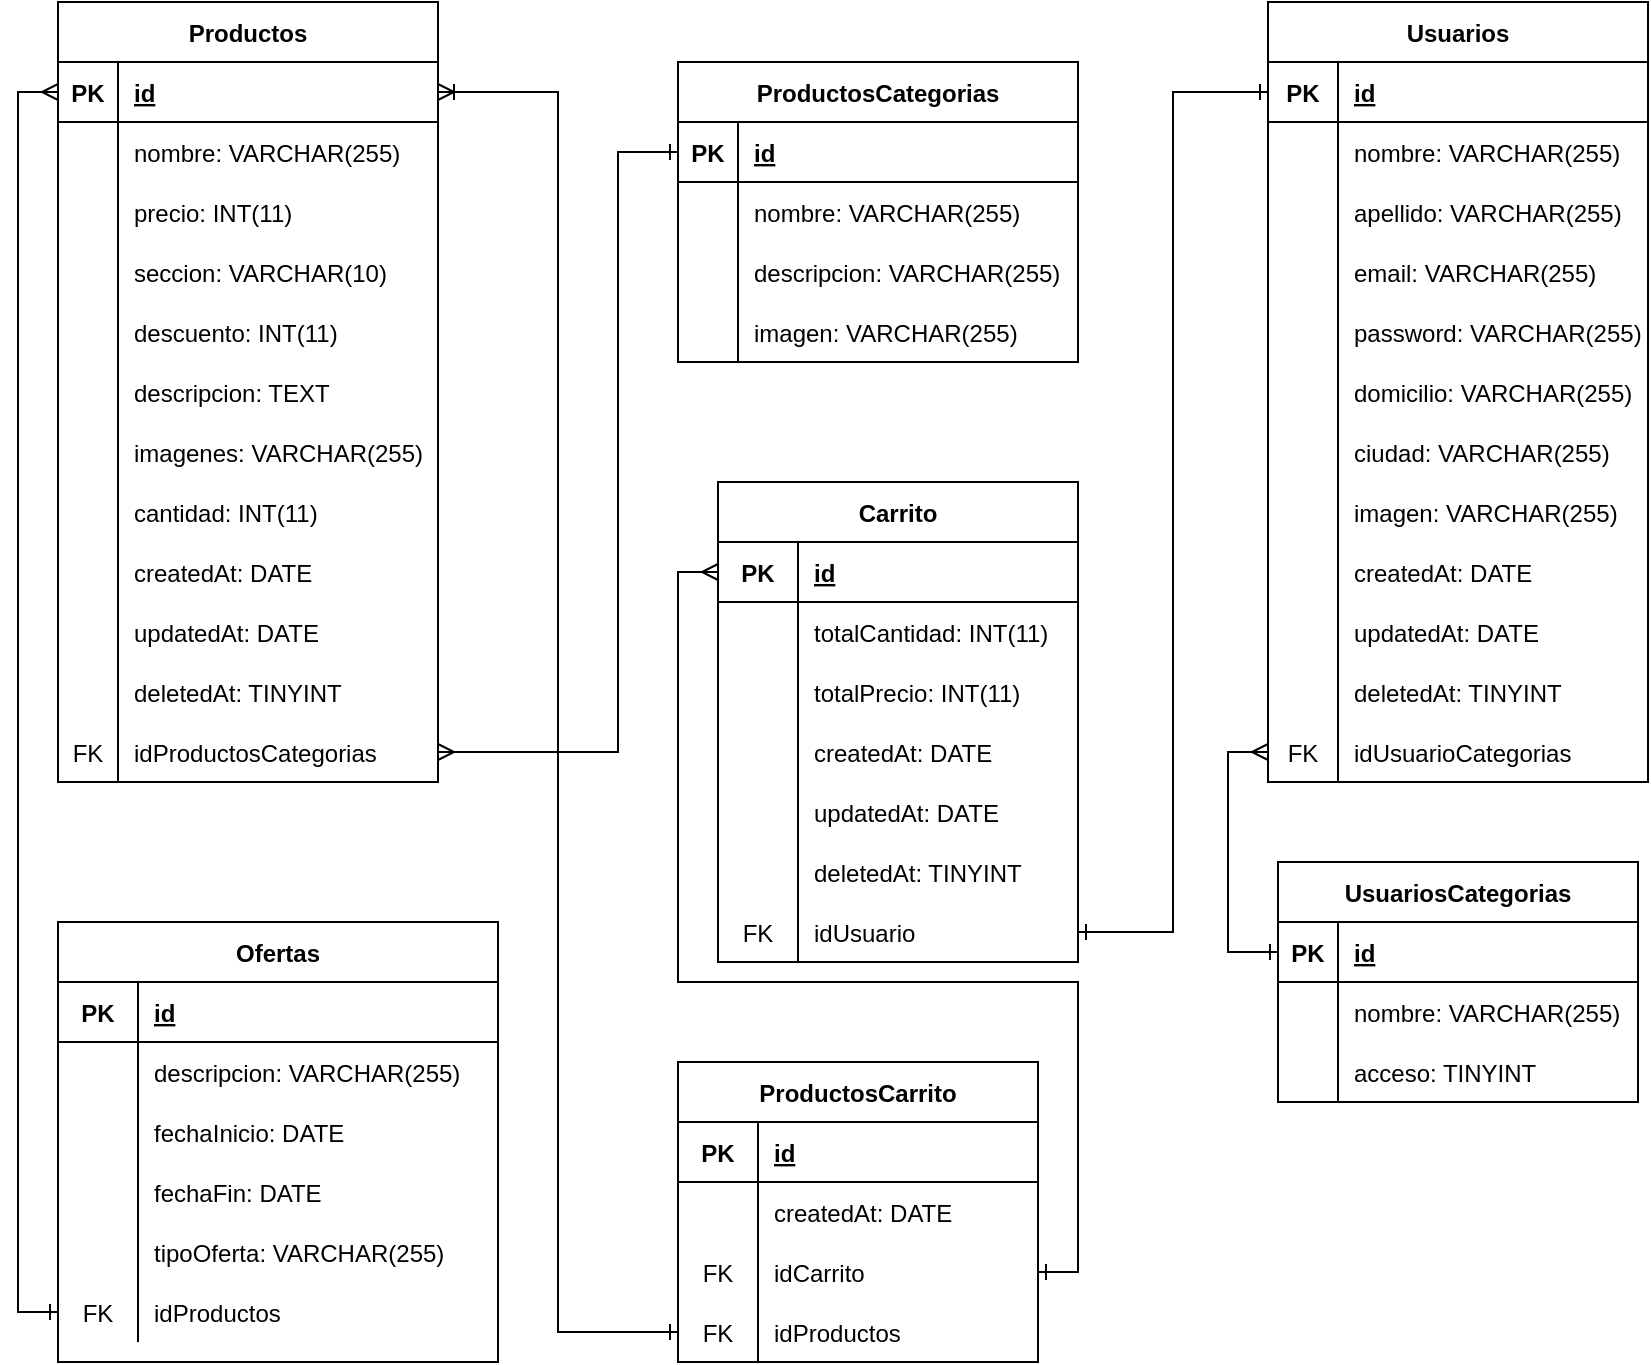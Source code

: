 <mxfile version="20.2.3" type="device"><diagram id="gtj69Z-pj6EicVUMoGNV" name="Página-1"><mxGraphModel dx="1908" dy="685" grid="1" gridSize="10" guides="1" tooltips="1" connect="1" arrows="1" fold="1" page="1" pageScale="1" pageWidth="827" pageHeight="1169" math="0" shadow="0"><root><mxCell id="0"/><mxCell id="1" parent="0"/><mxCell id="QYZFWqauHz_T9P_mpA5C-23" value="UsuariosCategorias" style="shape=table;startSize=30;container=1;collapsible=1;childLayout=tableLayout;fixedRows=1;rowLines=0;fontStyle=1;align=center;resizeLast=1;" parent="1" vertex="1"><mxGeometry x="500" y="530" width="180" height="120" as="geometry"><mxRectangle x="510" y="530" width="130" height="30" as="alternateBounds"/></mxGeometry></mxCell><mxCell id="QYZFWqauHz_T9P_mpA5C-24" value="" style="shape=tableRow;horizontal=0;startSize=0;swimlaneHead=0;swimlaneBody=0;fillColor=none;collapsible=0;dropTarget=0;points=[[0,0.5],[1,0.5]];portConstraint=eastwest;top=0;left=0;right=0;bottom=1;" parent="QYZFWqauHz_T9P_mpA5C-23" vertex="1"><mxGeometry y="30" width="180" height="30" as="geometry"/></mxCell><mxCell id="QYZFWqauHz_T9P_mpA5C-25" value="PK" style="shape=partialRectangle;connectable=0;fillColor=none;top=0;left=0;bottom=0;right=0;fontStyle=1;overflow=hidden;" parent="QYZFWqauHz_T9P_mpA5C-24" vertex="1"><mxGeometry width="30" height="30" as="geometry"><mxRectangle width="30" height="30" as="alternateBounds"/></mxGeometry></mxCell><mxCell id="QYZFWqauHz_T9P_mpA5C-26" value="id" style="shape=partialRectangle;connectable=0;fillColor=none;top=0;left=0;bottom=0;right=0;align=left;spacingLeft=6;fontStyle=5;overflow=hidden;" parent="QYZFWqauHz_T9P_mpA5C-24" vertex="1"><mxGeometry x="30" width="150" height="30" as="geometry"><mxRectangle width="150" height="30" as="alternateBounds"/></mxGeometry></mxCell><mxCell id="QYZFWqauHz_T9P_mpA5C-27" value="" style="shape=tableRow;horizontal=0;startSize=0;swimlaneHead=0;swimlaneBody=0;fillColor=none;collapsible=0;dropTarget=0;points=[[0,0.5],[1,0.5]];portConstraint=eastwest;top=0;left=0;right=0;bottom=0;" parent="QYZFWqauHz_T9P_mpA5C-23" vertex="1"><mxGeometry y="60" width="180" height="30" as="geometry"/></mxCell><mxCell id="QYZFWqauHz_T9P_mpA5C-28" value="" style="shape=partialRectangle;connectable=0;fillColor=none;top=0;left=0;bottom=0;right=0;editable=1;overflow=hidden;" parent="QYZFWqauHz_T9P_mpA5C-27" vertex="1"><mxGeometry width="30" height="30" as="geometry"><mxRectangle width="30" height="30" as="alternateBounds"/></mxGeometry></mxCell><mxCell id="QYZFWqauHz_T9P_mpA5C-29" value="nombre: VARCHAR(255)" style="shape=partialRectangle;connectable=0;fillColor=none;top=0;left=0;bottom=0;right=0;align=left;spacingLeft=6;overflow=hidden;" parent="QYZFWqauHz_T9P_mpA5C-27" vertex="1"><mxGeometry x="30" width="150" height="30" as="geometry"><mxRectangle width="150" height="30" as="alternateBounds"/></mxGeometry></mxCell><mxCell id="QYZFWqauHz_T9P_mpA5C-30" value="" style="shape=tableRow;horizontal=0;startSize=0;swimlaneHead=0;swimlaneBody=0;fillColor=none;collapsible=0;dropTarget=0;points=[[0,0.5],[1,0.5]];portConstraint=eastwest;top=0;left=0;right=0;bottom=0;" parent="QYZFWqauHz_T9P_mpA5C-23" vertex="1"><mxGeometry y="90" width="180" height="30" as="geometry"/></mxCell><mxCell id="QYZFWqauHz_T9P_mpA5C-31" value="" style="shape=partialRectangle;connectable=0;fillColor=none;top=0;left=0;bottom=0;right=0;editable=1;overflow=hidden;" parent="QYZFWqauHz_T9P_mpA5C-30" vertex="1"><mxGeometry width="30" height="30" as="geometry"><mxRectangle width="30" height="30" as="alternateBounds"/></mxGeometry></mxCell><mxCell id="QYZFWqauHz_T9P_mpA5C-32" value="acceso: TINYINT" style="shape=partialRectangle;connectable=0;fillColor=none;top=0;left=0;bottom=0;right=0;align=left;spacingLeft=6;overflow=hidden;" parent="QYZFWqauHz_T9P_mpA5C-30" vertex="1"><mxGeometry x="30" width="150" height="30" as="geometry"><mxRectangle width="150" height="30" as="alternateBounds"/></mxGeometry></mxCell><mxCell id="QYZFWqauHz_T9P_mpA5C-39" value="Usuarios" style="shape=table;startSize=30;container=1;collapsible=1;childLayout=tableLayout;fixedRows=1;rowLines=0;fontStyle=1;align=center;resizeLast=1;" parent="1" vertex="1"><mxGeometry x="495" y="100" width="190" height="390" as="geometry"/></mxCell><mxCell id="QYZFWqauHz_T9P_mpA5C-40" value="" style="shape=tableRow;horizontal=0;startSize=0;swimlaneHead=0;swimlaneBody=0;fillColor=none;collapsible=0;dropTarget=0;points=[[0,0.5],[1,0.5]];portConstraint=eastwest;top=0;left=0;right=0;bottom=1;" parent="QYZFWqauHz_T9P_mpA5C-39" vertex="1"><mxGeometry y="30" width="190" height="30" as="geometry"/></mxCell><mxCell id="QYZFWqauHz_T9P_mpA5C-41" value="PK" style="shape=partialRectangle;connectable=0;fillColor=none;top=0;left=0;bottom=0;right=0;fontStyle=1;overflow=hidden;" parent="QYZFWqauHz_T9P_mpA5C-40" vertex="1"><mxGeometry width="35" height="30" as="geometry"><mxRectangle width="35" height="30" as="alternateBounds"/></mxGeometry></mxCell><mxCell id="QYZFWqauHz_T9P_mpA5C-42" value="id" style="shape=partialRectangle;connectable=0;fillColor=none;top=0;left=0;bottom=0;right=0;align=left;spacingLeft=6;fontStyle=5;overflow=hidden;" parent="QYZFWqauHz_T9P_mpA5C-40" vertex="1"><mxGeometry x="35" width="155" height="30" as="geometry"><mxRectangle width="155" height="30" as="alternateBounds"/></mxGeometry></mxCell><mxCell id="QYZFWqauHz_T9P_mpA5C-43" value="" style="shape=tableRow;horizontal=0;startSize=0;swimlaneHead=0;swimlaneBody=0;fillColor=none;collapsible=0;dropTarget=0;points=[[0,0.5],[1,0.5]];portConstraint=eastwest;top=0;left=0;right=0;bottom=0;" parent="QYZFWqauHz_T9P_mpA5C-39" vertex="1"><mxGeometry y="60" width="190" height="30" as="geometry"/></mxCell><mxCell id="QYZFWqauHz_T9P_mpA5C-44" value="" style="shape=partialRectangle;connectable=0;fillColor=none;top=0;left=0;bottom=0;right=0;editable=1;overflow=hidden;" parent="QYZFWqauHz_T9P_mpA5C-43" vertex="1"><mxGeometry width="35" height="30" as="geometry"><mxRectangle width="35" height="30" as="alternateBounds"/></mxGeometry></mxCell><mxCell id="QYZFWqauHz_T9P_mpA5C-45" value="nombre: VARCHAR(255)" style="shape=partialRectangle;connectable=0;fillColor=none;top=0;left=0;bottom=0;right=0;align=left;spacingLeft=6;overflow=hidden;" parent="QYZFWqauHz_T9P_mpA5C-43" vertex="1"><mxGeometry x="35" width="155" height="30" as="geometry"><mxRectangle width="155" height="30" as="alternateBounds"/></mxGeometry></mxCell><mxCell id="owIjx3DKC5HGUnNItGBM-20" style="shape=tableRow;horizontal=0;startSize=0;swimlaneHead=0;swimlaneBody=0;fillColor=none;collapsible=0;dropTarget=0;points=[[0,0.5],[1,0.5]];portConstraint=eastwest;top=0;left=0;right=0;bottom=0;" parent="QYZFWqauHz_T9P_mpA5C-39" vertex="1"><mxGeometry y="90" width="190" height="30" as="geometry"/></mxCell><mxCell id="owIjx3DKC5HGUnNItGBM-21" value="" style="shape=partialRectangle;connectable=0;fillColor=none;top=0;left=0;bottom=0;right=0;editable=1;overflow=hidden;" parent="owIjx3DKC5HGUnNItGBM-20" vertex="1"><mxGeometry width="35" height="30" as="geometry"><mxRectangle width="35" height="30" as="alternateBounds"/></mxGeometry></mxCell><mxCell id="owIjx3DKC5HGUnNItGBM-22" value="apellido: VARCHAR(255)" style="shape=partialRectangle;connectable=0;fillColor=none;top=0;left=0;bottom=0;right=0;align=left;spacingLeft=6;overflow=hidden;" parent="owIjx3DKC5HGUnNItGBM-20" vertex="1"><mxGeometry x="35" width="155" height="30" as="geometry"><mxRectangle width="155" height="30" as="alternateBounds"/></mxGeometry></mxCell><mxCell id="QYZFWqauHz_T9P_mpA5C-49" value="" style="shape=tableRow;horizontal=0;startSize=0;swimlaneHead=0;swimlaneBody=0;fillColor=none;collapsible=0;dropTarget=0;points=[[0,0.5],[1,0.5]];portConstraint=eastwest;top=0;left=0;right=0;bottom=0;" parent="QYZFWqauHz_T9P_mpA5C-39" vertex="1"><mxGeometry y="120" width="190" height="30" as="geometry"/></mxCell><mxCell id="QYZFWqauHz_T9P_mpA5C-50" value="" style="shape=partialRectangle;connectable=0;fillColor=none;top=0;left=0;bottom=0;right=0;editable=1;overflow=hidden;" parent="QYZFWqauHz_T9P_mpA5C-49" vertex="1"><mxGeometry width="35" height="30" as="geometry"><mxRectangle width="35" height="30" as="alternateBounds"/></mxGeometry></mxCell><mxCell id="QYZFWqauHz_T9P_mpA5C-51" value="email: VARCHAR(255)" style="shape=partialRectangle;connectable=0;fillColor=none;top=0;left=0;bottom=0;right=0;align=left;spacingLeft=6;overflow=hidden;" parent="QYZFWqauHz_T9P_mpA5C-49" vertex="1"><mxGeometry x="35" width="155" height="30" as="geometry"><mxRectangle width="155" height="30" as="alternateBounds"/></mxGeometry></mxCell><mxCell id="QYZFWqauHz_T9P_mpA5C-59" value="" style="shape=tableRow;horizontal=0;startSize=0;swimlaneHead=0;swimlaneBody=0;fillColor=none;collapsible=0;dropTarget=0;points=[[0,0.5],[1,0.5]];portConstraint=eastwest;top=0;left=0;right=0;bottom=0;" parent="QYZFWqauHz_T9P_mpA5C-39" vertex="1"><mxGeometry y="150" width="190" height="30" as="geometry"/></mxCell><mxCell id="QYZFWqauHz_T9P_mpA5C-60" value="" style="shape=partialRectangle;connectable=0;fillColor=none;top=0;left=0;bottom=0;right=0;editable=1;overflow=hidden;" parent="QYZFWqauHz_T9P_mpA5C-59" vertex="1"><mxGeometry width="35" height="30" as="geometry"><mxRectangle width="35" height="30" as="alternateBounds"/></mxGeometry></mxCell><mxCell id="QYZFWqauHz_T9P_mpA5C-61" value="password: VARCHAR(255)" style="shape=partialRectangle;connectable=0;fillColor=none;top=0;left=0;bottom=0;right=0;align=left;spacingLeft=6;overflow=hidden;" parent="QYZFWqauHz_T9P_mpA5C-59" vertex="1"><mxGeometry x="35" width="155" height="30" as="geometry"><mxRectangle width="155" height="30" as="alternateBounds"/></mxGeometry></mxCell><mxCell id="QYZFWqauHz_T9P_mpA5C-52" style="shape=tableRow;horizontal=0;startSize=0;swimlaneHead=0;swimlaneBody=0;fillColor=none;collapsible=0;dropTarget=0;points=[[0,0.5],[1,0.5]];portConstraint=eastwest;top=0;left=0;right=0;bottom=0;" parent="QYZFWqauHz_T9P_mpA5C-39" vertex="1"><mxGeometry y="180" width="190" height="30" as="geometry"/></mxCell><mxCell id="QYZFWqauHz_T9P_mpA5C-53" value="" style="shape=partialRectangle;connectable=0;fillColor=none;top=0;left=0;bottom=0;right=0;editable=1;overflow=hidden;" parent="QYZFWqauHz_T9P_mpA5C-52" vertex="1"><mxGeometry width="35" height="30" as="geometry"><mxRectangle width="35" height="30" as="alternateBounds"/></mxGeometry></mxCell><mxCell id="QYZFWqauHz_T9P_mpA5C-54" value="domicilio: VARCHAR(255)" style="shape=partialRectangle;connectable=0;fillColor=none;top=0;left=0;bottom=0;right=0;align=left;spacingLeft=6;overflow=hidden;" parent="QYZFWqauHz_T9P_mpA5C-52" vertex="1"><mxGeometry x="35" width="155" height="30" as="geometry"><mxRectangle width="155" height="30" as="alternateBounds"/></mxGeometry></mxCell><mxCell id="QYZFWqauHz_T9P_mpA5C-55" value="" style="shape=tableRow;horizontal=0;startSize=0;swimlaneHead=0;swimlaneBody=0;fillColor=none;collapsible=0;dropTarget=0;points=[[0,0.5],[1,0.5]];portConstraint=eastwest;top=0;left=0;right=0;bottom=0;" parent="QYZFWqauHz_T9P_mpA5C-39" vertex="1"><mxGeometry y="210" width="190" height="30" as="geometry"/></mxCell><mxCell id="QYZFWqauHz_T9P_mpA5C-56" value="" style="shape=partialRectangle;connectable=0;fillColor=none;top=0;left=0;bottom=0;right=0;editable=1;overflow=hidden;" parent="QYZFWqauHz_T9P_mpA5C-55" vertex="1"><mxGeometry width="35" height="30" as="geometry"><mxRectangle width="35" height="30" as="alternateBounds"/></mxGeometry></mxCell><mxCell id="QYZFWqauHz_T9P_mpA5C-57" value="ciudad: VARCHAR(255)" style="shape=partialRectangle;connectable=0;fillColor=none;top=0;left=0;bottom=0;right=0;align=left;spacingLeft=6;overflow=hidden;" parent="QYZFWqauHz_T9P_mpA5C-55" vertex="1"><mxGeometry x="35" width="155" height="30" as="geometry"><mxRectangle width="155" height="30" as="alternateBounds"/></mxGeometry></mxCell><mxCell id="QYZFWqauHz_T9P_mpA5C-87" value="" style="shape=tableRow;horizontal=0;startSize=0;swimlaneHead=0;swimlaneBody=0;fillColor=none;collapsible=0;dropTarget=0;points=[[0,0.5],[1,0.5]];portConstraint=eastwest;top=0;left=0;right=0;bottom=0;" parent="QYZFWqauHz_T9P_mpA5C-39" vertex="1"><mxGeometry y="240" width="190" height="30" as="geometry"/></mxCell><mxCell id="QYZFWqauHz_T9P_mpA5C-88" value="" style="shape=partialRectangle;connectable=0;fillColor=none;top=0;left=0;bottom=0;right=0;editable=1;overflow=hidden;" parent="QYZFWqauHz_T9P_mpA5C-87" vertex="1"><mxGeometry width="35" height="30" as="geometry"><mxRectangle width="35" height="30" as="alternateBounds"/></mxGeometry></mxCell><mxCell id="QYZFWqauHz_T9P_mpA5C-89" value="imagen: VARCHAR(255)" style="shape=partialRectangle;connectable=0;fillColor=none;top=0;left=0;bottom=0;right=0;align=left;spacingLeft=6;overflow=hidden;" parent="QYZFWqauHz_T9P_mpA5C-87" vertex="1"><mxGeometry x="35" width="155" height="30" as="geometry"><mxRectangle width="155" height="30" as="alternateBounds"/></mxGeometry></mxCell><mxCell id="QYZFWqauHz_T9P_mpA5C-183" value="" style="shape=tableRow;horizontal=0;startSize=0;swimlaneHead=0;swimlaneBody=0;fillColor=none;collapsible=0;dropTarget=0;points=[[0,0.5],[1,0.5]];portConstraint=eastwest;top=0;left=0;right=0;bottom=0;" parent="QYZFWqauHz_T9P_mpA5C-39" vertex="1"><mxGeometry y="270" width="190" height="30" as="geometry"/></mxCell><mxCell id="QYZFWqauHz_T9P_mpA5C-184" value="" style="shape=partialRectangle;connectable=0;fillColor=none;top=0;left=0;bottom=0;right=0;editable=1;overflow=hidden;" parent="QYZFWqauHz_T9P_mpA5C-183" vertex="1"><mxGeometry width="35" height="30" as="geometry"><mxRectangle width="35" height="30" as="alternateBounds"/></mxGeometry></mxCell><mxCell id="QYZFWqauHz_T9P_mpA5C-185" value="createdAt: DATE" style="shape=partialRectangle;connectable=0;fillColor=none;top=0;left=0;bottom=0;right=0;align=left;spacingLeft=6;overflow=hidden;" parent="QYZFWqauHz_T9P_mpA5C-183" vertex="1"><mxGeometry x="35" width="155" height="30" as="geometry"><mxRectangle width="155" height="30" as="alternateBounds"/></mxGeometry></mxCell><mxCell id="QYZFWqauHz_T9P_mpA5C-46" value="" style="shape=tableRow;horizontal=0;startSize=0;swimlaneHead=0;swimlaneBody=0;fillColor=none;collapsible=0;dropTarget=0;points=[[0,0.5],[1,0.5]];portConstraint=eastwest;top=0;left=0;right=0;bottom=0;" parent="QYZFWqauHz_T9P_mpA5C-39" vertex="1"><mxGeometry y="300" width="190" height="30" as="geometry"/></mxCell><mxCell id="QYZFWqauHz_T9P_mpA5C-47" value="" style="shape=partialRectangle;connectable=0;fillColor=none;top=0;left=0;bottom=0;right=0;editable=1;overflow=hidden;" parent="QYZFWqauHz_T9P_mpA5C-46" vertex="1"><mxGeometry width="35" height="30" as="geometry"><mxRectangle width="35" height="30" as="alternateBounds"/></mxGeometry></mxCell><mxCell id="QYZFWqauHz_T9P_mpA5C-48" value="updatedAt: DATE" style="shape=partialRectangle;connectable=0;fillColor=none;top=0;left=0;bottom=0;right=0;align=left;spacingLeft=6;overflow=hidden;" parent="QYZFWqauHz_T9P_mpA5C-46" vertex="1"><mxGeometry x="35" width="155" height="30" as="geometry"><mxRectangle width="155" height="30" as="alternateBounds"/></mxGeometry></mxCell><mxCell id="oIWqPpdLpm-LmRK1Io5Y-7" style="shape=tableRow;horizontal=0;startSize=0;swimlaneHead=0;swimlaneBody=0;fillColor=none;collapsible=0;dropTarget=0;points=[[0,0.5],[1,0.5]];portConstraint=eastwest;top=0;left=0;right=0;bottom=0;" parent="QYZFWqauHz_T9P_mpA5C-39" vertex="1"><mxGeometry y="330" width="190" height="30" as="geometry"/></mxCell><mxCell id="oIWqPpdLpm-LmRK1Io5Y-8" style="shape=partialRectangle;connectable=0;fillColor=none;top=0;left=0;bottom=0;right=0;editable=1;overflow=hidden;" parent="oIWqPpdLpm-LmRK1Io5Y-7" vertex="1"><mxGeometry width="35" height="30" as="geometry"><mxRectangle width="35" height="30" as="alternateBounds"/></mxGeometry></mxCell><mxCell id="oIWqPpdLpm-LmRK1Io5Y-9" value="deletedAt: TINYINT" style="shape=partialRectangle;connectable=0;fillColor=none;top=0;left=0;bottom=0;right=0;align=left;spacingLeft=6;overflow=hidden;" parent="oIWqPpdLpm-LmRK1Io5Y-7" vertex="1"><mxGeometry x="35" width="155" height="30" as="geometry"><mxRectangle width="155" height="30" as="alternateBounds"/></mxGeometry></mxCell><mxCell id="O5eRyMmGJAWTT_ZZqdLE-10" value="" style="shape=tableRow;horizontal=0;startSize=0;swimlaneHead=0;swimlaneBody=0;fillColor=none;collapsible=0;dropTarget=0;points=[[0,0.5],[1,0.5]];portConstraint=eastwest;top=0;left=0;right=0;bottom=0;" parent="QYZFWqauHz_T9P_mpA5C-39" vertex="1"><mxGeometry y="360" width="190" height="30" as="geometry"/></mxCell><mxCell id="O5eRyMmGJAWTT_ZZqdLE-11" value="FK" style="shape=partialRectangle;connectable=0;fillColor=none;top=0;left=0;bottom=0;right=0;editable=1;overflow=hidden;" parent="O5eRyMmGJAWTT_ZZqdLE-10" vertex="1"><mxGeometry width="35" height="30" as="geometry"><mxRectangle width="35" height="30" as="alternateBounds"/></mxGeometry></mxCell><mxCell id="O5eRyMmGJAWTT_ZZqdLE-12" value="idUsuarioCategorias" style="shape=partialRectangle;connectable=0;fillColor=none;top=0;left=0;bottom=0;right=0;align=left;spacingLeft=6;overflow=hidden;" parent="O5eRyMmGJAWTT_ZZqdLE-10" vertex="1"><mxGeometry x="35" width="155" height="30" as="geometry"><mxRectangle width="155" height="30" as="alternateBounds"/></mxGeometry></mxCell><mxCell id="QYZFWqauHz_T9P_mpA5C-90" value="Productos" style="shape=table;startSize=30;container=1;collapsible=1;childLayout=tableLayout;fixedRows=1;rowLines=0;fontStyle=1;align=center;resizeLast=1;" parent="1" vertex="1"><mxGeometry x="-110" y="100" width="190" height="390" as="geometry"/></mxCell><mxCell id="QYZFWqauHz_T9P_mpA5C-91" value="" style="shape=tableRow;horizontal=0;startSize=0;swimlaneHead=0;swimlaneBody=0;fillColor=none;collapsible=0;dropTarget=0;points=[[0,0.5],[1,0.5]];portConstraint=eastwest;top=0;left=0;right=0;bottom=1;" parent="QYZFWqauHz_T9P_mpA5C-90" vertex="1"><mxGeometry y="30" width="190" height="30" as="geometry"/></mxCell><mxCell id="QYZFWqauHz_T9P_mpA5C-92" value="PK" style="shape=partialRectangle;connectable=0;fillColor=none;top=0;left=0;bottom=0;right=0;fontStyle=1;overflow=hidden;" parent="QYZFWqauHz_T9P_mpA5C-91" vertex="1"><mxGeometry width="30" height="30" as="geometry"><mxRectangle width="30" height="30" as="alternateBounds"/></mxGeometry></mxCell><mxCell id="QYZFWqauHz_T9P_mpA5C-93" value="id" style="shape=partialRectangle;connectable=0;fillColor=none;top=0;left=0;bottom=0;right=0;align=left;spacingLeft=6;fontStyle=5;overflow=hidden;" parent="QYZFWqauHz_T9P_mpA5C-91" vertex="1"><mxGeometry x="30" width="160" height="30" as="geometry"><mxRectangle width="160" height="30" as="alternateBounds"/></mxGeometry></mxCell><mxCell id="QYZFWqauHz_T9P_mpA5C-94" value="" style="shape=tableRow;horizontal=0;startSize=0;swimlaneHead=0;swimlaneBody=0;fillColor=none;collapsible=0;dropTarget=0;points=[[0,0.5],[1,0.5]];portConstraint=eastwest;top=0;left=0;right=0;bottom=0;" parent="QYZFWqauHz_T9P_mpA5C-90" vertex="1"><mxGeometry y="60" width="190" height="30" as="geometry"/></mxCell><mxCell id="QYZFWqauHz_T9P_mpA5C-95" value="" style="shape=partialRectangle;connectable=0;fillColor=none;top=0;left=0;bottom=0;right=0;editable=1;overflow=hidden;" parent="QYZFWqauHz_T9P_mpA5C-94" vertex="1"><mxGeometry width="30" height="30" as="geometry"><mxRectangle width="30" height="30" as="alternateBounds"/></mxGeometry></mxCell><mxCell id="QYZFWqauHz_T9P_mpA5C-96" value="nombre: VARCHAR(255)" style="shape=partialRectangle;connectable=0;fillColor=none;top=0;left=0;bottom=0;right=0;align=left;spacingLeft=6;overflow=hidden;" parent="QYZFWqauHz_T9P_mpA5C-94" vertex="1"><mxGeometry x="30" width="160" height="30" as="geometry"><mxRectangle width="160" height="30" as="alternateBounds"/></mxGeometry></mxCell><mxCell id="QYZFWqauHz_T9P_mpA5C-97" value="" style="shape=tableRow;horizontal=0;startSize=0;swimlaneHead=0;swimlaneBody=0;fillColor=none;collapsible=0;dropTarget=0;points=[[0,0.5],[1,0.5]];portConstraint=eastwest;top=0;left=0;right=0;bottom=0;" parent="QYZFWqauHz_T9P_mpA5C-90" vertex="1"><mxGeometry y="90" width="190" height="30" as="geometry"/></mxCell><mxCell id="QYZFWqauHz_T9P_mpA5C-98" value="" style="shape=partialRectangle;connectable=0;fillColor=none;top=0;left=0;bottom=0;right=0;editable=1;overflow=hidden;" parent="QYZFWqauHz_T9P_mpA5C-97" vertex="1"><mxGeometry width="30" height="30" as="geometry"><mxRectangle width="30" height="30" as="alternateBounds"/></mxGeometry></mxCell><mxCell id="QYZFWqauHz_T9P_mpA5C-99" value="precio: INT(11)" style="shape=partialRectangle;connectable=0;fillColor=none;top=0;left=0;bottom=0;right=0;align=left;spacingLeft=6;overflow=hidden;" parent="QYZFWqauHz_T9P_mpA5C-97" vertex="1"><mxGeometry x="30" width="160" height="30" as="geometry"><mxRectangle width="160" height="30" as="alternateBounds"/></mxGeometry></mxCell><mxCell id="QYZFWqauHz_T9P_mpA5C-103" style="shape=tableRow;horizontal=0;startSize=0;swimlaneHead=0;swimlaneBody=0;fillColor=none;collapsible=0;dropTarget=0;points=[[0,0.5],[1,0.5]];portConstraint=eastwest;top=0;left=0;right=0;bottom=0;" parent="QYZFWqauHz_T9P_mpA5C-90" vertex="1"><mxGeometry y="120" width="190" height="30" as="geometry"/></mxCell><mxCell id="QYZFWqauHz_T9P_mpA5C-104" value="" style="shape=partialRectangle;connectable=0;fillColor=none;top=0;left=0;bottom=0;right=0;editable=1;overflow=hidden;" parent="QYZFWqauHz_T9P_mpA5C-103" vertex="1"><mxGeometry width="30" height="30" as="geometry"><mxRectangle width="30" height="30" as="alternateBounds"/></mxGeometry></mxCell><mxCell id="QYZFWqauHz_T9P_mpA5C-105" value="seccion: VARCHAR(10)" style="shape=partialRectangle;connectable=0;fillColor=none;top=0;left=0;bottom=0;right=0;align=left;spacingLeft=6;overflow=hidden;" parent="QYZFWqauHz_T9P_mpA5C-103" vertex="1"><mxGeometry x="30" width="160" height="30" as="geometry"><mxRectangle width="160" height="30" as="alternateBounds"/></mxGeometry></mxCell><mxCell id="QYZFWqauHz_T9P_mpA5C-106" value="" style="shape=tableRow;horizontal=0;startSize=0;swimlaneHead=0;swimlaneBody=0;fillColor=none;collapsible=0;dropTarget=0;points=[[0,0.5],[1,0.5]];portConstraint=eastwest;top=0;left=0;right=0;bottom=0;" parent="QYZFWqauHz_T9P_mpA5C-90" vertex="1"><mxGeometry y="150" width="190" height="30" as="geometry"/></mxCell><mxCell id="QYZFWqauHz_T9P_mpA5C-107" value="" style="shape=partialRectangle;connectable=0;fillColor=none;top=0;left=0;bottom=0;right=0;editable=1;overflow=hidden;" parent="QYZFWqauHz_T9P_mpA5C-106" vertex="1"><mxGeometry width="30" height="30" as="geometry"><mxRectangle width="30" height="30" as="alternateBounds"/></mxGeometry></mxCell><mxCell id="QYZFWqauHz_T9P_mpA5C-108" value="descuento: INT(11)" style="shape=partialRectangle;connectable=0;fillColor=none;top=0;left=0;bottom=0;right=0;align=left;spacingLeft=6;overflow=hidden;" parent="QYZFWqauHz_T9P_mpA5C-106" vertex="1"><mxGeometry x="30" width="160" height="30" as="geometry"><mxRectangle width="160" height="30" as="alternateBounds"/></mxGeometry></mxCell><mxCell id="QYZFWqauHz_T9P_mpA5C-109" value="" style="shape=tableRow;horizontal=0;startSize=0;swimlaneHead=0;swimlaneBody=0;fillColor=none;collapsible=0;dropTarget=0;points=[[0,0.5],[1,0.5]];portConstraint=eastwest;top=0;left=0;right=0;bottom=0;" parent="QYZFWqauHz_T9P_mpA5C-90" vertex="1"><mxGeometry y="180" width="190" height="30" as="geometry"/></mxCell><mxCell id="QYZFWqauHz_T9P_mpA5C-110" value="" style="shape=partialRectangle;connectable=0;fillColor=none;top=0;left=0;bottom=0;right=0;editable=1;overflow=hidden;" parent="QYZFWqauHz_T9P_mpA5C-109" vertex="1"><mxGeometry width="30" height="30" as="geometry"><mxRectangle width="30" height="30" as="alternateBounds"/></mxGeometry></mxCell><mxCell id="QYZFWqauHz_T9P_mpA5C-111" value="descripcion: TEXT" style="shape=partialRectangle;connectable=0;fillColor=none;top=0;left=0;bottom=0;right=0;align=left;spacingLeft=6;overflow=hidden;" parent="QYZFWqauHz_T9P_mpA5C-109" vertex="1"><mxGeometry x="30" width="160" height="30" as="geometry"><mxRectangle width="160" height="30" as="alternateBounds"/></mxGeometry></mxCell><mxCell id="QYZFWqauHz_T9P_mpA5C-115" value="" style="shape=tableRow;horizontal=0;startSize=0;swimlaneHead=0;swimlaneBody=0;fillColor=none;collapsible=0;dropTarget=0;points=[[0,0.5],[1,0.5]];portConstraint=eastwest;top=0;left=0;right=0;bottom=0;" parent="QYZFWqauHz_T9P_mpA5C-90" vertex="1"><mxGeometry y="210" width="190" height="30" as="geometry"/></mxCell><mxCell id="QYZFWqauHz_T9P_mpA5C-116" value="" style="shape=partialRectangle;connectable=0;fillColor=none;top=0;left=0;bottom=0;right=0;editable=1;overflow=hidden;" parent="QYZFWqauHz_T9P_mpA5C-115" vertex="1"><mxGeometry width="30" height="30" as="geometry"><mxRectangle width="30" height="30" as="alternateBounds"/></mxGeometry></mxCell><mxCell id="QYZFWqauHz_T9P_mpA5C-117" value="imagenes: VARCHAR(255)" style="shape=partialRectangle;connectable=0;fillColor=none;top=0;left=0;bottom=0;right=0;align=left;spacingLeft=6;overflow=hidden;" parent="QYZFWqauHz_T9P_mpA5C-115" vertex="1"><mxGeometry x="30" width="160" height="30" as="geometry"><mxRectangle width="160" height="30" as="alternateBounds"/></mxGeometry></mxCell><mxCell id="QYZFWqauHz_T9P_mpA5C-170" value="" style="shape=tableRow;horizontal=0;startSize=0;swimlaneHead=0;swimlaneBody=0;fillColor=none;collapsible=0;dropTarget=0;points=[[0,0.5],[1,0.5]];portConstraint=eastwest;top=0;left=0;right=0;bottom=0;" parent="QYZFWqauHz_T9P_mpA5C-90" vertex="1"><mxGeometry y="240" width="190" height="30" as="geometry"/></mxCell><mxCell id="QYZFWqauHz_T9P_mpA5C-171" value="" style="shape=partialRectangle;connectable=0;fillColor=none;top=0;left=0;bottom=0;right=0;editable=1;overflow=hidden;" parent="QYZFWqauHz_T9P_mpA5C-170" vertex="1"><mxGeometry width="30" height="30" as="geometry"><mxRectangle width="30" height="30" as="alternateBounds"/></mxGeometry></mxCell><mxCell id="QYZFWqauHz_T9P_mpA5C-172" value="cantidad: INT(11)" style="shape=partialRectangle;connectable=0;fillColor=none;top=0;left=0;bottom=0;right=0;align=left;spacingLeft=6;overflow=hidden;" parent="QYZFWqauHz_T9P_mpA5C-170" vertex="1"><mxGeometry x="30" width="160" height="30" as="geometry"><mxRectangle width="160" height="30" as="alternateBounds"/></mxGeometry></mxCell><mxCell id="QYZFWqauHz_T9P_mpA5C-100" value="" style="shape=tableRow;horizontal=0;startSize=0;swimlaneHead=0;swimlaneBody=0;fillColor=none;collapsible=0;dropTarget=0;points=[[0,0.5],[1,0.5]];portConstraint=eastwest;top=0;left=0;right=0;bottom=0;" parent="QYZFWqauHz_T9P_mpA5C-90" vertex="1"><mxGeometry y="270" width="190" height="30" as="geometry"/></mxCell><mxCell id="QYZFWqauHz_T9P_mpA5C-101" value="" style="shape=partialRectangle;connectable=0;fillColor=none;top=0;left=0;bottom=0;right=0;editable=1;overflow=hidden;" parent="QYZFWqauHz_T9P_mpA5C-100" vertex="1"><mxGeometry width="30" height="30" as="geometry"><mxRectangle width="30" height="30" as="alternateBounds"/></mxGeometry></mxCell><mxCell id="QYZFWqauHz_T9P_mpA5C-102" value="createdAt: DATE" style="shape=partialRectangle;connectable=0;fillColor=none;top=0;left=0;bottom=0;right=0;align=left;spacingLeft=6;overflow=hidden;" parent="QYZFWqauHz_T9P_mpA5C-100" vertex="1"><mxGeometry x="30" width="160" height="30" as="geometry"><mxRectangle width="160" height="30" as="alternateBounds"/></mxGeometry></mxCell><mxCell id="QYZFWqauHz_T9P_mpA5C-177" value="" style="shape=tableRow;horizontal=0;startSize=0;swimlaneHead=0;swimlaneBody=0;fillColor=none;collapsible=0;dropTarget=0;points=[[0,0.5],[1,0.5]];portConstraint=eastwest;top=0;left=0;right=0;bottom=0;" parent="QYZFWqauHz_T9P_mpA5C-90" vertex="1"><mxGeometry y="300" width="190" height="30" as="geometry"/></mxCell><mxCell id="QYZFWqauHz_T9P_mpA5C-178" value="" style="shape=partialRectangle;connectable=0;fillColor=none;top=0;left=0;bottom=0;right=0;editable=1;overflow=hidden;" parent="QYZFWqauHz_T9P_mpA5C-177" vertex="1"><mxGeometry width="30" height="30" as="geometry"><mxRectangle width="30" height="30" as="alternateBounds"/></mxGeometry></mxCell><mxCell id="QYZFWqauHz_T9P_mpA5C-179" value="updatedAt: DATE" style="shape=partialRectangle;connectable=0;fillColor=none;top=0;left=0;bottom=0;right=0;align=left;spacingLeft=6;overflow=hidden;" parent="QYZFWqauHz_T9P_mpA5C-177" vertex="1"><mxGeometry x="30" width="160" height="30" as="geometry"><mxRectangle width="160" height="30" as="alternateBounds"/></mxGeometry></mxCell><mxCell id="oIWqPpdLpm-LmRK1Io5Y-4" style="shape=tableRow;horizontal=0;startSize=0;swimlaneHead=0;swimlaneBody=0;fillColor=none;collapsible=0;dropTarget=0;points=[[0,0.5],[1,0.5]];portConstraint=eastwest;top=0;left=0;right=0;bottom=0;" parent="QYZFWqauHz_T9P_mpA5C-90" vertex="1"><mxGeometry y="330" width="190" height="30" as="geometry"/></mxCell><mxCell id="oIWqPpdLpm-LmRK1Io5Y-5" style="shape=partialRectangle;connectable=0;fillColor=none;top=0;left=0;bottom=0;right=0;editable=1;overflow=hidden;" parent="oIWqPpdLpm-LmRK1Io5Y-4" vertex="1"><mxGeometry width="30" height="30" as="geometry"><mxRectangle width="30" height="30" as="alternateBounds"/></mxGeometry></mxCell><mxCell id="oIWqPpdLpm-LmRK1Io5Y-6" value="deletedAt: TINYINT" style="shape=partialRectangle;connectable=0;fillColor=none;top=0;left=0;bottom=0;right=0;align=left;spacingLeft=6;overflow=hidden;" parent="oIWqPpdLpm-LmRK1Io5Y-4" vertex="1"><mxGeometry x="30" width="160" height="30" as="geometry"><mxRectangle width="160" height="30" as="alternateBounds"/></mxGeometry></mxCell><mxCell id="QYZFWqauHz_T9P_mpA5C-190" value="" style="shape=tableRow;horizontal=0;startSize=0;swimlaneHead=0;swimlaneBody=0;fillColor=none;collapsible=0;dropTarget=0;points=[[0,0.5],[1,0.5]];portConstraint=eastwest;top=0;left=0;right=0;bottom=0;" parent="QYZFWqauHz_T9P_mpA5C-90" vertex="1"><mxGeometry y="360" width="190" height="30" as="geometry"/></mxCell><mxCell id="QYZFWqauHz_T9P_mpA5C-191" value="FK" style="shape=partialRectangle;connectable=0;fillColor=none;top=0;left=0;bottom=0;right=0;editable=1;overflow=hidden;" parent="QYZFWqauHz_T9P_mpA5C-190" vertex="1"><mxGeometry width="30" height="30" as="geometry"><mxRectangle width="30" height="30" as="alternateBounds"/></mxGeometry></mxCell><mxCell id="QYZFWqauHz_T9P_mpA5C-192" value="idProductosCategorias" style="shape=partialRectangle;connectable=0;fillColor=none;top=0;left=0;bottom=0;right=0;align=left;spacingLeft=6;overflow=hidden;" parent="QYZFWqauHz_T9P_mpA5C-190" vertex="1"><mxGeometry x="30" width="160" height="30" as="geometry"><mxRectangle width="160" height="30" as="alternateBounds"/></mxGeometry></mxCell><mxCell id="QYZFWqauHz_T9P_mpA5C-118" value="ProductosCategorias" style="shape=table;startSize=30;container=1;collapsible=1;childLayout=tableLayout;fixedRows=1;rowLines=0;fontStyle=1;align=center;resizeLast=1;" parent="1" vertex="1"><mxGeometry x="200" y="130" width="200" height="150" as="geometry"/></mxCell><mxCell id="QYZFWqauHz_T9P_mpA5C-119" value="" style="shape=tableRow;horizontal=0;startSize=0;swimlaneHead=0;swimlaneBody=0;fillColor=none;collapsible=0;dropTarget=0;points=[[0,0.5],[1,0.5]];portConstraint=eastwest;top=0;left=0;right=0;bottom=1;" parent="QYZFWqauHz_T9P_mpA5C-118" vertex="1"><mxGeometry y="30" width="200" height="30" as="geometry"/></mxCell><mxCell id="QYZFWqauHz_T9P_mpA5C-120" value="PK" style="shape=partialRectangle;connectable=0;fillColor=none;top=0;left=0;bottom=0;right=0;fontStyle=1;overflow=hidden;" parent="QYZFWqauHz_T9P_mpA5C-119" vertex="1"><mxGeometry width="30" height="30" as="geometry"><mxRectangle width="30" height="30" as="alternateBounds"/></mxGeometry></mxCell><mxCell id="QYZFWqauHz_T9P_mpA5C-121" value="id" style="shape=partialRectangle;connectable=0;fillColor=none;top=0;left=0;bottom=0;right=0;align=left;spacingLeft=6;fontStyle=5;overflow=hidden;" parent="QYZFWqauHz_T9P_mpA5C-119" vertex="1"><mxGeometry x="30" width="170" height="30" as="geometry"><mxRectangle width="170" height="30" as="alternateBounds"/></mxGeometry></mxCell><mxCell id="QYZFWqauHz_T9P_mpA5C-122" value="" style="shape=tableRow;horizontal=0;startSize=0;swimlaneHead=0;swimlaneBody=0;fillColor=none;collapsible=0;dropTarget=0;points=[[0,0.5],[1,0.5]];portConstraint=eastwest;top=0;left=0;right=0;bottom=0;" parent="QYZFWqauHz_T9P_mpA5C-118" vertex="1"><mxGeometry y="60" width="200" height="30" as="geometry"/></mxCell><mxCell id="QYZFWqauHz_T9P_mpA5C-123" value="" style="shape=partialRectangle;connectable=0;fillColor=none;top=0;left=0;bottom=0;right=0;editable=1;overflow=hidden;" parent="QYZFWqauHz_T9P_mpA5C-122" vertex="1"><mxGeometry width="30" height="30" as="geometry"><mxRectangle width="30" height="30" as="alternateBounds"/></mxGeometry></mxCell><mxCell id="QYZFWqauHz_T9P_mpA5C-124" value="nombre: VARCHAR(255)" style="shape=partialRectangle;connectable=0;fillColor=none;top=0;left=0;bottom=0;right=0;align=left;spacingLeft=6;overflow=hidden;" parent="QYZFWqauHz_T9P_mpA5C-122" vertex="1"><mxGeometry x="30" width="170" height="30" as="geometry"><mxRectangle width="170" height="30" as="alternateBounds"/></mxGeometry></mxCell><mxCell id="QYZFWqauHz_T9P_mpA5C-125" value="" style="shape=tableRow;horizontal=0;startSize=0;swimlaneHead=0;swimlaneBody=0;fillColor=none;collapsible=0;dropTarget=0;points=[[0,0.5],[1,0.5]];portConstraint=eastwest;top=0;left=0;right=0;bottom=0;" parent="QYZFWqauHz_T9P_mpA5C-118" vertex="1"><mxGeometry y="90" width="200" height="30" as="geometry"/></mxCell><mxCell id="QYZFWqauHz_T9P_mpA5C-126" value="" style="shape=partialRectangle;connectable=0;fillColor=none;top=0;left=0;bottom=0;right=0;editable=1;overflow=hidden;" parent="QYZFWqauHz_T9P_mpA5C-125" vertex="1"><mxGeometry width="30" height="30" as="geometry"><mxRectangle width="30" height="30" as="alternateBounds"/></mxGeometry></mxCell><mxCell id="QYZFWqauHz_T9P_mpA5C-127" value="descripcion: VARCHAR(255)" style="shape=partialRectangle;connectable=0;fillColor=none;top=0;left=0;bottom=0;right=0;align=left;spacingLeft=6;overflow=hidden;" parent="QYZFWqauHz_T9P_mpA5C-125" vertex="1"><mxGeometry x="30" width="170" height="30" as="geometry"><mxRectangle width="170" height="30" as="alternateBounds"/></mxGeometry></mxCell><mxCell id="QYZFWqauHz_T9P_mpA5C-134" value="" style="shape=tableRow;horizontal=0;startSize=0;swimlaneHead=0;swimlaneBody=0;fillColor=none;collapsible=0;dropTarget=0;points=[[0,0.5],[1,0.5]];portConstraint=eastwest;top=0;left=0;right=0;bottom=0;" parent="QYZFWqauHz_T9P_mpA5C-118" vertex="1"><mxGeometry y="120" width="200" height="30" as="geometry"/></mxCell><mxCell id="QYZFWqauHz_T9P_mpA5C-135" value="" style="shape=partialRectangle;connectable=0;fillColor=none;top=0;left=0;bottom=0;right=0;editable=1;overflow=hidden;" parent="QYZFWqauHz_T9P_mpA5C-134" vertex="1"><mxGeometry width="30" height="30" as="geometry"><mxRectangle width="30" height="30" as="alternateBounds"/></mxGeometry></mxCell><mxCell id="QYZFWqauHz_T9P_mpA5C-136" value="imagen: VARCHAR(255)" style="shape=partialRectangle;connectable=0;fillColor=none;top=0;left=0;bottom=0;right=0;align=left;spacingLeft=6;overflow=hidden;" parent="QYZFWqauHz_T9P_mpA5C-134" vertex="1"><mxGeometry x="30" width="170" height="30" as="geometry"><mxRectangle width="170" height="30" as="alternateBounds"/></mxGeometry></mxCell><mxCell id="QYZFWqauHz_T9P_mpA5C-138" value="Carrito" style="shape=table;startSize=30;container=1;collapsible=1;childLayout=tableLayout;fixedRows=1;rowLines=0;fontStyle=1;align=center;resizeLast=1;" parent="1" vertex="1"><mxGeometry x="220" y="340" width="180" height="240" as="geometry"/></mxCell><mxCell id="QYZFWqauHz_T9P_mpA5C-139" value="" style="shape=tableRow;horizontal=0;startSize=0;swimlaneHead=0;swimlaneBody=0;fillColor=none;collapsible=0;dropTarget=0;points=[[0,0.5],[1,0.5]];portConstraint=eastwest;top=0;left=0;right=0;bottom=1;" parent="QYZFWqauHz_T9P_mpA5C-138" vertex="1"><mxGeometry y="30" width="180" height="30" as="geometry"/></mxCell><mxCell id="QYZFWqauHz_T9P_mpA5C-140" value="PK" style="shape=partialRectangle;connectable=0;fillColor=none;top=0;left=0;bottom=0;right=0;fontStyle=1;overflow=hidden;" parent="QYZFWqauHz_T9P_mpA5C-139" vertex="1"><mxGeometry width="40" height="30" as="geometry"><mxRectangle width="40" height="30" as="alternateBounds"/></mxGeometry></mxCell><mxCell id="QYZFWqauHz_T9P_mpA5C-141" value="id" style="shape=partialRectangle;connectable=0;fillColor=none;top=0;left=0;bottom=0;right=0;align=left;spacingLeft=6;fontStyle=5;overflow=hidden;" parent="QYZFWqauHz_T9P_mpA5C-139" vertex="1"><mxGeometry x="40" width="140" height="30" as="geometry"><mxRectangle width="140" height="30" as="alternateBounds"/></mxGeometry></mxCell><mxCell id="QYZFWqauHz_T9P_mpA5C-142" value="" style="shape=tableRow;horizontal=0;startSize=0;swimlaneHead=0;swimlaneBody=0;fillColor=none;collapsible=0;dropTarget=0;points=[[0,0.5],[1,0.5]];portConstraint=eastwest;top=0;left=0;right=0;bottom=0;" parent="QYZFWqauHz_T9P_mpA5C-138" vertex="1"><mxGeometry y="60" width="180" height="30" as="geometry"/></mxCell><mxCell id="QYZFWqauHz_T9P_mpA5C-143" value="" style="shape=partialRectangle;connectable=0;fillColor=none;top=0;left=0;bottom=0;right=0;editable=1;overflow=hidden;" parent="QYZFWqauHz_T9P_mpA5C-142" vertex="1"><mxGeometry width="40" height="30" as="geometry"><mxRectangle width="40" height="30" as="alternateBounds"/></mxGeometry></mxCell><mxCell id="QYZFWqauHz_T9P_mpA5C-144" value="totalCantidad: INT(11)" style="shape=partialRectangle;connectable=0;fillColor=none;top=0;left=0;bottom=0;right=0;align=left;spacingLeft=6;overflow=hidden;" parent="QYZFWqauHz_T9P_mpA5C-142" vertex="1"><mxGeometry x="40" width="140" height="30" as="geometry"><mxRectangle width="140" height="30" as="alternateBounds"/></mxGeometry></mxCell><mxCell id="QYZFWqauHz_T9P_mpA5C-145" value="" style="shape=tableRow;horizontal=0;startSize=0;swimlaneHead=0;swimlaneBody=0;fillColor=none;collapsible=0;dropTarget=0;points=[[0,0.5],[1,0.5]];portConstraint=eastwest;top=0;left=0;right=0;bottom=0;" parent="QYZFWqauHz_T9P_mpA5C-138" vertex="1"><mxGeometry y="90" width="180" height="30" as="geometry"/></mxCell><mxCell id="QYZFWqauHz_T9P_mpA5C-146" value="" style="shape=partialRectangle;connectable=0;fillColor=none;top=0;left=0;bottom=0;right=0;editable=1;overflow=hidden;" parent="QYZFWqauHz_T9P_mpA5C-145" vertex="1"><mxGeometry width="40" height="30" as="geometry"><mxRectangle width="40" height="30" as="alternateBounds"/></mxGeometry></mxCell><mxCell id="QYZFWqauHz_T9P_mpA5C-147" value="totalPrecio: INT(11)" style="shape=partialRectangle;connectable=0;fillColor=none;top=0;left=0;bottom=0;right=0;align=left;spacingLeft=6;overflow=hidden;" parent="QYZFWqauHz_T9P_mpA5C-145" vertex="1"><mxGeometry x="40" width="140" height="30" as="geometry"><mxRectangle width="140" height="30" as="alternateBounds"/></mxGeometry></mxCell><mxCell id="QYZFWqauHz_T9P_mpA5C-186" value="" style="shape=tableRow;horizontal=0;startSize=0;swimlaneHead=0;swimlaneBody=0;fillColor=none;collapsible=0;dropTarget=0;points=[[0,0.5],[1,0.5]];portConstraint=eastwest;top=0;left=0;right=0;bottom=0;" parent="QYZFWqauHz_T9P_mpA5C-138" vertex="1"><mxGeometry y="120" width="180" height="30" as="geometry"/></mxCell><mxCell id="QYZFWqauHz_T9P_mpA5C-187" value="" style="shape=partialRectangle;connectable=0;fillColor=none;top=0;left=0;bottom=0;right=0;editable=1;overflow=hidden;" parent="QYZFWqauHz_T9P_mpA5C-186" vertex="1"><mxGeometry width="40" height="30" as="geometry"><mxRectangle width="40" height="30" as="alternateBounds"/></mxGeometry></mxCell><mxCell id="QYZFWqauHz_T9P_mpA5C-188" value="createdAt: DATE" style="shape=partialRectangle;connectable=0;fillColor=none;top=0;left=0;bottom=0;right=0;align=left;spacingLeft=6;overflow=hidden;" parent="QYZFWqauHz_T9P_mpA5C-186" vertex="1"><mxGeometry x="40" width="140" height="30" as="geometry"><mxRectangle width="140" height="30" as="alternateBounds"/></mxGeometry></mxCell><mxCell id="abqkU4UijF_v_W6wqtCy-6" value="" style="shape=tableRow;horizontal=0;startSize=0;swimlaneHead=0;swimlaneBody=0;fillColor=none;collapsible=0;dropTarget=0;points=[[0,0.5],[1,0.5]];portConstraint=eastwest;top=0;left=0;right=0;bottom=0;" parent="QYZFWqauHz_T9P_mpA5C-138" vertex="1"><mxGeometry y="150" width="180" height="30" as="geometry"/></mxCell><mxCell id="abqkU4UijF_v_W6wqtCy-7" value="" style="shape=partialRectangle;connectable=0;fillColor=none;top=0;left=0;bottom=0;right=0;editable=1;overflow=hidden;" parent="abqkU4UijF_v_W6wqtCy-6" vertex="1"><mxGeometry width="40" height="30" as="geometry"><mxRectangle width="40" height="30" as="alternateBounds"/></mxGeometry></mxCell><mxCell id="abqkU4UijF_v_W6wqtCy-8" value="updatedAt: DATE" style="shape=partialRectangle;connectable=0;fillColor=none;top=0;left=0;bottom=0;right=0;align=left;spacingLeft=6;overflow=hidden;" parent="abqkU4UijF_v_W6wqtCy-6" vertex="1"><mxGeometry x="40" width="140" height="30" as="geometry"><mxRectangle width="140" height="30" as="alternateBounds"/></mxGeometry></mxCell><mxCell id="oIWqPpdLpm-LmRK1Io5Y-1" style="shape=tableRow;horizontal=0;startSize=0;swimlaneHead=0;swimlaneBody=0;fillColor=none;collapsible=0;dropTarget=0;points=[[0,0.5],[1,0.5]];portConstraint=eastwest;top=0;left=0;right=0;bottom=0;" parent="QYZFWqauHz_T9P_mpA5C-138" vertex="1"><mxGeometry y="180" width="180" height="30" as="geometry"/></mxCell><mxCell id="oIWqPpdLpm-LmRK1Io5Y-2" style="shape=partialRectangle;connectable=0;fillColor=none;top=0;left=0;bottom=0;right=0;editable=1;overflow=hidden;" parent="oIWqPpdLpm-LmRK1Io5Y-1" vertex="1"><mxGeometry width="40" height="30" as="geometry"><mxRectangle width="40" height="30" as="alternateBounds"/></mxGeometry></mxCell><mxCell id="oIWqPpdLpm-LmRK1Io5Y-3" value="deletedAt: TINYINT" style="shape=partialRectangle;connectable=0;fillColor=none;top=0;left=0;bottom=0;right=0;align=left;spacingLeft=6;overflow=hidden;" parent="oIWqPpdLpm-LmRK1Io5Y-1" vertex="1"><mxGeometry x="40" width="140" height="30" as="geometry"><mxRectangle width="140" height="30" as="alternateBounds"/></mxGeometry></mxCell><mxCell id="O5eRyMmGJAWTT_ZZqdLE-4" value="" style="shape=tableRow;horizontal=0;startSize=0;swimlaneHead=0;swimlaneBody=0;fillColor=none;collapsible=0;dropTarget=0;points=[[0,0.5],[1,0.5]];portConstraint=eastwest;top=0;left=0;right=0;bottom=0;" parent="QYZFWqauHz_T9P_mpA5C-138" vertex="1"><mxGeometry y="210" width="180" height="30" as="geometry"/></mxCell><mxCell id="O5eRyMmGJAWTT_ZZqdLE-5" value="FK" style="shape=partialRectangle;connectable=0;fillColor=none;top=0;left=0;bottom=0;right=0;editable=1;overflow=hidden;" parent="O5eRyMmGJAWTT_ZZqdLE-4" vertex="1"><mxGeometry width="40" height="30" as="geometry"><mxRectangle width="40" height="30" as="alternateBounds"/></mxGeometry></mxCell><mxCell id="O5eRyMmGJAWTT_ZZqdLE-6" value="idUsuario" style="shape=partialRectangle;connectable=0;fillColor=none;top=0;left=0;bottom=0;right=0;align=left;spacingLeft=6;overflow=hidden;" parent="O5eRyMmGJAWTT_ZZqdLE-4" vertex="1"><mxGeometry x="40" width="140" height="30" as="geometry"><mxRectangle width="140" height="30" as="alternateBounds"/></mxGeometry></mxCell><mxCell id="O5eRyMmGJAWTT_ZZqdLE-16" style="edgeStyle=orthogonalEdgeStyle;rounded=0;orthogonalLoop=1;jettySize=auto;html=1;exitX=0;exitY=0.5;exitDx=0;exitDy=0;entryX=0;entryY=0.5;entryDx=0;entryDy=0;startArrow=ERone;startFill=0;endArrow=ERmany;endFill=0;" parent="1" source="QYZFWqauHz_T9P_mpA5C-24" target="O5eRyMmGJAWTT_ZZqdLE-10" edge="1"><mxGeometry relative="1" as="geometry"/></mxCell><mxCell id="O5eRyMmGJAWTT_ZZqdLE-17" style="edgeStyle=orthogonalEdgeStyle;rounded=0;orthogonalLoop=1;jettySize=auto;html=1;exitX=1;exitY=0.5;exitDx=0;exitDy=0;entryX=0;entryY=0.5;entryDx=0;entryDy=0;startArrow=ERmany;startFill=0;endArrow=ERone;endFill=0;" parent="1" source="QYZFWqauHz_T9P_mpA5C-190" target="QYZFWqauHz_T9P_mpA5C-119" edge="1"><mxGeometry relative="1" as="geometry"><Array as="points"><mxPoint x="170" y="475"/><mxPoint x="170" y="175"/></Array></mxGeometry></mxCell><mxCell id="O5eRyMmGJAWTT_ZZqdLE-18" style="edgeStyle=orthogonalEdgeStyle;rounded=0;orthogonalLoop=1;jettySize=auto;html=1;exitX=0;exitY=0.5;exitDx=0;exitDy=0;entryX=1;entryY=0.5;entryDx=0;entryDy=0;startArrow=ERone;startFill=0;endArrow=ERone;endFill=0;" parent="1" source="QYZFWqauHz_T9P_mpA5C-40" target="O5eRyMmGJAWTT_ZZqdLE-4" edge="1"><mxGeometry relative="1" as="geometry"/></mxCell><mxCell id="O5eRyMmGJAWTT_ZZqdLE-19" style="edgeStyle=orthogonalEdgeStyle;rounded=0;orthogonalLoop=1;jettySize=auto;html=1;exitX=1;exitY=0.5;exitDx=0;exitDy=0;entryX=0;entryY=0.5;entryDx=0;entryDy=0;startArrow=ERone;startFill=0;endArrow=ERmany;endFill=0;" parent="1" source="O5eRyMmGJAWTT_ZZqdLE-23" target="QYZFWqauHz_T9P_mpA5C-139" edge="1"><mxGeometry relative="1" as="geometry"><Array as="points"><mxPoint x="400" y="735"/><mxPoint x="400" y="590"/><mxPoint x="200" y="590"/><mxPoint x="200" y="385"/></Array></mxGeometry></mxCell><mxCell id="O5eRyMmGJAWTT_ZZqdLE-51" value="Ofertas" style="shape=table;startSize=30;container=1;collapsible=1;childLayout=tableLayout;fixedRows=1;rowLines=0;fontStyle=1;align=center;resizeLast=1;" parent="1" vertex="1"><mxGeometry x="-110" y="560" width="220" height="220" as="geometry"/></mxCell><mxCell id="O5eRyMmGJAWTT_ZZqdLE-52" value="" style="shape=tableRow;horizontal=0;startSize=0;swimlaneHead=0;swimlaneBody=0;fillColor=none;collapsible=0;dropTarget=0;points=[[0,0.5],[1,0.5]];portConstraint=eastwest;top=0;left=0;right=0;bottom=1;" parent="O5eRyMmGJAWTT_ZZqdLE-51" vertex="1"><mxGeometry y="30" width="220" height="30" as="geometry"/></mxCell><mxCell id="O5eRyMmGJAWTT_ZZqdLE-53" value="PK" style="shape=partialRectangle;connectable=0;fillColor=none;top=0;left=0;bottom=0;right=0;fontStyle=1;overflow=hidden;" parent="O5eRyMmGJAWTT_ZZqdLE-52" vertex="1"><mxGeometry width="40" height="30" as="geometry"><mxRectangle width="40" height="30" as="alternateBounds"/></mxGeometry></mxCell><mxCell id="O5eRyMmGJAWTT_ZZqdLE-54" value="id" style="shape=partialRectangle;connectable=0;fillColor=none;top=0;left=0;bottom=0;right=0;align=left;spacingLeft=6;fontStyle=5;overflow=hidden;" parent="O5eRyMmGJAWTT_ZZqdLE-52" vertex="1"><mxGeometry x="40" width="180" height="30" as="geometry"><mxRectangle width="180" height="30" as="alternateBounds"/></mxGeometry></mxCell><mxCell id="O5eRyMmGJAWTT_ZZqdLE-58" value="" style="shape=tableRow;horizontal=0;startSize=0;swimlaneHead=0;swimlaneBody=0;fillColor=none;collapsible=0;dropTarget=0;points=[[0,0.5],[1,0.5]];portConstraint=eastwest;top=0;left=0;right=0;bottom=0;" parent="O5eRyMmGJAWTT_ZZqdLE-51" vertex="1"><mxGeometry y="60" width="220" height="30" as="geometry"/></mxCell><mxCell id="O5eRyMmGJAWTT_ZZqdLE-59" value="" style="shape=partialRectangle;connectable=0;fillColor=none;top=0;left=0;bottom=0;right=0;editable=1;overflow=hidden;" parent="O5eRyMmGJAWTT_ZZqdLE-58" vertex="1"><mxGeometry width="40" height="30" as="geometry"><mxRectangle width="40" height="30" as="alternateBounds"/></mxGeometry></mxCell><mxCell id="O5eRyMmGJAWTT_ZZqdLE-60" value="descripcion: VARCHAR(255)" style="shape=partialRectangle;connectable=0;fillColor=none;top=0;left=0;bottom=0;right=0;align=left;spacingLeft=6;overflow=hidden;" parent="O5eRyMmGJAWTT_ZZqdLE-58" vertex="1"><mxGeometry x="40" width="180" height="30" as="geometry"><mxRectangle width="180" height="30" as="alternateBounds"/></mxGeometry></mxCell><mxCell id="O5eRyMmGJAWTT_ZZqdLE-61" value="" style="shape=tableRow;horizontal=0;startSize=0;swimlaneHead=0;swimlaneBody=0;fillColor=none;collapsible=0;dropTarget=0;points=[[0,0.5],[1,0.5]];portConstraint=eastwest;top=0;left=0;right=0;bottom=0;" parent="O5eRyMmGJAWTT_ZZqdLE-51" vertex="1"><mxGeometry y="90" width="220" height="30" as="geometry"/></mxCell><mxCell id="O5eRyMmGJAWTT_ZZqdLE-62" value="" style="shape=partialRectangle;connectable=0;fillColor=none;top=0;left=0;bottom=0;right=0;editable=1;overflow=hidden;" parent="O5eRyMmGJAWTT_ZZqdLE-61" vertex="1"><mxGeometry width="40" height="30" as="geometry"><mxRectangle width="40" height="30" as="alternateBounds"/></mxGeometry></mxCell><mxCell id="O5eRyMmGJAWTT_ZZqdLE-63" value="fechaInicio: DATE" style="shape=partialRectangle;connectable=0;fillColor=none;top=0;left=0;bottom=0;right=0;align=left;spacingLeft=6;overflow=hidden;" parent="O5eRyMmGJAWTT_ZZqdLE-61" vertex="1"><mxGeometry x="40" width="180" height="30" as="geometry"><mxRectangle width="180" height="30" as="alternateBounds"/></mxGeometry></mxCell><mxCell id="O5eRyMmGJAWTT_ZZqdLE-66" style="shape=tableRow;horizontal=0;startSize=0;swimlaneHead=0;swimlaneBody=0;fillColor=none;collapsible=0;dropTarget=0;points=[[0,0.5],[1,0.5]];portConstraint=eastwest;top=0;left=0;right=0;bottom=0;" parent="O5eRyMmGJAWTT_ZZqdLE-51" vertex="1"><mxGeometry y="120" width="220" height="30" as="geometry"/></mxCell><mxCell id="O5eRyMmGJAWTT_ZZqdLE-67" value="" style="shape=partialRectangle;connectable=0;fillColor=none;top=0;left=0;bottom=0;right=0;editable=1;overflow=hidden;" parent="O5eRyMmGJAWTT_ZZqdLE-66" vertex="1"><mxGeometry width="40" height="30" as="geometry"><mxRectangle width="40" height="30" as="alternateBounds"/></mxGeometry></mxCell><mxCell id="O5eRyMmGJAWTT_ZZqdLE-68" value="fechaFin: DATE" style="shape=partialRectangle;connectable=0;fillColor=none;top=0;left=0;bottom=0;right=0;align=left;spacingLeft=6;overflow=hidden;" parent="O5eRyMmGJAWTT_ZZqdLE-66" vertex="1"><mxGeometry x="40" width="180" height="30" as="geometry"><mxRectangle width="180" height="30" as="alternateBounds"/></mxGeometry></mxCell><mxCell id="O5eRyMmGJAWTT_ZZqdLE-69" style="shape=tableRow;horizontal=0;startSize=0;swimlaneHead=0;swimlaneBody=0;fillColor=none;collapsible=0;dropTarget=0;points=[[0,0.5],[1,0.5]];portConstraint=eastwest;top=0;left=0;right=0;bottom=0;" parent="O5eRyMmGJAWTT_ZZqdLE-51" vertex="1"><mxGeometry y="150" width="220" height="30" as="geometry"/></mxCell><mxCell id="O5eRyMmGJAWTT_ZZqdLE-70" value="" style="shape=partialRectangle;connectable=0;fillColor=none;top=0;left=0;bottom=0;right=0;editable=1;overflow=hidden;" parent="O5eRyMmGJAWTT_ZZqdLE-69" vertex="1"><mxGeometry width="40" height="30" as="geometry"><mxRectangle width="40" height="30" as="alternateBounds"/></mxGeometry></mxCell><mxCell id="O5eRyMmGJAWTT_ZZqdLE-71" value="tipoOferta: VARCHAR(255)" style="shape=partialRectangle;connectable=0;fillColor=none;top=0;left=0;bottom=0;right=0;align=left;spacingLeft=6;overflow=hidden;" parent="O5eRyMmGJAWTT_ZZqdLE-69" vertex="1"><mxGeometry x="40" width="180" height="30" as="geometry"><mxRectangle width="180" height="30" as="alternateBounds"/></mxGeometry></mxCell><mxCell id="O5eRyMmGJAWTT_ZZqdLE-55" value="" style="shape=tableRow;horizontal=0;startSize=0;swimlaneHead=0;swimlaneBody=0;fillColor=none;collapsible=0;dropTarget=0;points=[[0,0.5],[1,0.5]];portConstraint=eastwest;top=0;left=0;right=0;bottom=0;" parent="O5eRyMmGJAWTT_ZZqdLE-51" vertex="1"><mxGeometry y="180" width="220" height="30" as="geometry"/></mxCell><mxCell id="O5eRyMmGJAWTT_ZZqdLE-56" value="FK" style="shape=partialRectangle;connectable=0;fillColor=none;top=0;left=0;bottom=0;right=0;editable=1;overflow=hidden;" parent="O5eRyMmGJAWTT_ZZqdLE-55" vertex="1"><mxGeometry width="40" height="30" as="geometry"><mxRectangle width="40" height="30" as="alternateBounds"/></mxGeometry></mxCell><mxCell id="O5eRyMmGJAWTT_ZZqdLE-57" value="idProductos" style="shape=partialRectangle;connectable=0;fillColor=none;top=0;left=0;bottom=0;right=0;align=left;spacingLeft=6;overflow=hidden;" parent="O5eRyMmGJAWTT_ZZqdLE-55" vertex="1"><mxGeometry x="40" width="180" height="30" as="geometry"><mxRectangle width="180" height="30" as="alternateBounds"/></mxGeometry></mxCell><mxCell id="O5eRyMmGJAWTT_ZZqdLE-72" style="edgeStyle=orthogonalEdgeStyle;rounded=0;orthogonalLoop=1;jettySize=auto;html=1;exitX=0;exitY=0.5;exitDx=0;exitDy=0;entryX=0;entryY=0.5;entryDx=0;entryDy=0;startArrow=ERmany;startFill=0;endArrow=ERone;endFill=0;" parent="1" source="QYZFWqauHz_T9P_mpA5C-91" target="O5eRyMmGJAWTT_ZZqdLE-55" edge="1"><mxGeometry relative="1" as="geometry"/></mxCell><mxCell id="-fKAyyO2n6XS2kiW3avb-1" value="ProductosCarrito" style="shape=table;startSize=30;container=1;collapsible=1;childLayout=tableLayout;fixedRows=1;rowLines=0;fontStyle=1;align=center;resizeLast=1;" parent="1" vertex="1"><mxGeometry x="200" y="630" width="180" height="150" as="geometry"/></mxCell><mxCell id="-fKAyyO2n6XS2kiW3avb-2" value="" style="shape=tableRow;horizontal=0;startSize=0;swimlaneHead=0;swimlaneBody=0;fillColor=none;collapsible=0;dropTarget=0;points=[[0,0.5],[1,0.5]];portConstraint=eastwest;top=0;left=0;right=0;bottom=1;" parent="-fKAyyO2n6XS2kiW3avb-1" vertex="1"><mxGeometry y="30" width="180" height="30" as="geometry"/></mxCell><mxCell id="-fKAyyO2n6XS2kiW3avb-3" value="PK" style="shape=partialRectangle;connectable=0;fillColor=none;top=0;left=0;bottom=0;right=0;fontStyle=1;overflow=hidden;" parent="-fKAyyO2n6XS2kiW3avb-2" vertex="1"><mxGeometry width="40" height="30" as="geometry"><mxRectangle width="40" height="30" as="alternateBounds"/></mxGeometry></mxCell><mxCell id="-fKAyyO2n6XS2kiW3avb-4" value="id" style="shape=partialRectangle;connectable=0;fillColor=none;top=0;left=0;bottom=0;right=0;align=left;spacingLeft=6;fontStyle=5;overflow=hidden;" parent="-fKAyyO2n6XS2kiW3avb-2" vertex="1"><mxGeometry x="40" width="140" height="30" as="geometry"><mxRectangle width="140" height="30" as="alternateBounds"/></mxGeometry></mxCell><mxCell id="uMHoIbaED8AJn1vhe6bz-1" style="shape=tableRow;horizontal=0;startSize=0;swimlaneHead=0;swimlaneBody=0;fillColor=none;collapsible=0;dropTarget=0;points=[[0,0.5],[1,0.5]];portConstraint=eastwest;top=0;left=0;right=0;bottom=0;" parent="-fKAyyO2n6XS2kiW3avb-1" vertex="1"><mxGeometry y="60" width="180" height="30" as="geometry"/></mxCell><mxCell id="uMHoIbaED8AJn1vhe6bz-2" style="shape=partialRectangle;connectable=0;fillColor=none;top=0;left=0;bottom=0;right=0;editable=1;overflow=hidden;" parent="uMHoIbaED8AJn1vhe6bz-1" vertex="1"><mxGeometry width="40" height="30" as="geometry"><mxRectangle width="40" height="30" as="alternateBounds"/></mxGeometry></mxCell><mxCell id="uMHoIbaED8AJn1vhe6bz-3" value="createdAt: DATE" style="shape=partialRectangle;connectable=0;fillColor=none;top=0;left=0;bottom=0;right=0;align=left;spacingLeft=6;overflow=hidden;" parent="uMHoIbaED8AJn1vhe6bz-1" vertex="1"><mxGeometry x="40" width="140" height="30" as="geometry"><mxRectangle width="140" height="30" as="alternateBounds"/></mxGeometry></mxCell><mxCell id="O5eRyMmGJAWTT_ZZqdLE-23" value="" style="shape=tableRow;horizontal=0;startSize=0;swimlaneHead=0;swimlaneBody=0;fillColor=none;collapsible=0;dropTarget=0;points=[[0,0.5],[1,0.5]];portConstraint=eastwest;top=0;left=0;right=0;bottom=0;" parent="-fKAyyO2n6XS2kiW3avb-1" vertex="1"><mxGeometry y="90" width="180" height="30" as="geometry"/></mxCell><mxCell id="O5eRyMmGJAWTT_ZZqdLE-24" value="FK" style="shape=partialRectangle;connectable=0;fillColor=none;top=0;left=0;bottom=0;right=0;editable=1;overflow=hidden;" parent="O5eRyMmGJAWTT_ZZqdLE-23" vertex="1"><mxGeometry width="40" height="30" as="geometry"><mxRectangle width="40" height="30" as="alternateBounds"/></mxGeometry></mxCell><mxCell id="O5eRyMmGJAWTT_ZZqdLE-25" value="idCarrito" style="shape=partialRectangle;connectable=0;fillColor=none;top=0;left=0;bottom=0;right=0;align=left;spacingLeft=6;overflow=hidden;" parent="O5eRyMmGJAWTT_ZZqdLE-23" vertex="1"><mxGeometry x="40" width="140" height="30" as="geometry"><mxRectangle width="140" height="30" as="alternateBounds"/></mxGeometry></mxCell><mxCell id="-fKAyyO2n6XS2kiW3avb-17" value="" style="shape=tableRow;horizontal=0;startSize=0;swimlaneHead=0;swimlaneBody=0;fillColor=none;collapsible=0;dropTarget=0;points=[[0,0.5],[1,0.5]];portConstraint=eastwest;top=0;left=0;right=0;bottom=0;" parent="-fKAyyO2n6XS2kiW3avb-1" vertex="1"><mxGeometry y="120" width="180" height="30" as="geometry"/></mxCell><mxCell id="-fKAyyO2n6XS2kiW3avb-18" value="FK" style="shape=partialRectangle;connectable=0;fillColor=none;top=0;left=0;bottom=0;right=0;editable=1;overflow=hidden;" parent="-fKAyyO2n6XS2kiW3avb-17" vertex="1"><mxGeometry width="40" height="30" as="geometry"><mxRectangle width="40" height="30" as="alternateBounds"/></mxGeometry></mxCell><mxCell id="-fKAyyO2n6XS2kiW3avb-19" value="idProductos" style="shape=partialRectangle;connectable=0;fillColor=none;top=0;left=0;bottom=0;right=0;align=left;spacingLeft=6;overflow=hidden;" parent="-fKAyyO2n6XS2kiW3avb-17" vertex="1"><mxGeometry x="40" width="140" height="30" as="geometry"><mxRectangle width="140" height="30" as="alternateBounds"/></mxGeometry></mxCell><mxCell id="-fKAyyO2n6XS2kiW3avb-26" style="edgeStyle=orthogonalEdgeStyle;rounded=0;orthogonalLoop=1;jettySize=auto;html=1;exitX=1;exitY=0.5;exitDx=0;exitDy=0;entryX=0;entryY=0.5;entryDx=0;entryDy=0;endArrow=ERone;endFill=0;startArrow=ERoneToMany;startFill=0;" parent="1" source="QYZFWqauHz_T9P_mpA5C-91" target="-fKAyyO2n6XS2kiW3avb-17" edge="1"><mxGeometry relative="1" as="geometry"><mxPoint x="80" y="505" as="sourcePoint"/></mxGeometry></mxCell></root></mxGraphModel></diagram></mxfile>